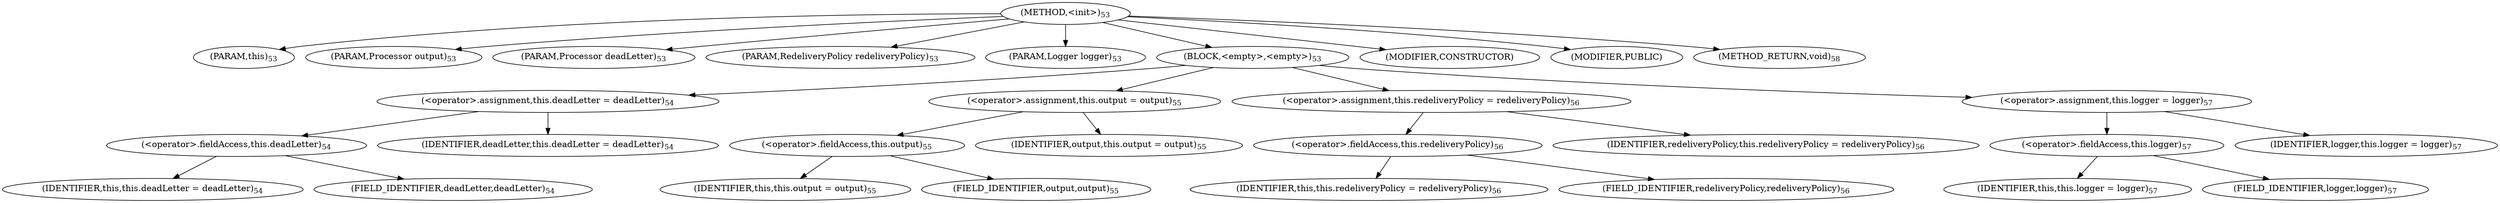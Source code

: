 digraph "&lt;init&gt;" {  
"86" [label = <(METHOD,&lt;init&gt;)<SUB>53</SUB>> ]
"6" [label = <(PARAM,this)<SUB>53</SUB>> ]
"87" [label = <(PARAM,Processor output)<SUB>53</SUB>> ]
"88" [label = <(PARAM,Processor deadLetter)<SUB>53</SUB>> ]
"89" [label = <(PARAM,RedeliveryPolicy redeliveryPolicy)<SUB>53</SUB>> ]
"90" [label = <(PARAM,Logger logger)<SUB>53</SUB>> ]
"91" [label = <(BLOCK,&lt;empty&gt;,&lt;empty&gt;)<SUB>53</SUB>> ]
"92" [label = <(&lt;operator&gt;.assignment,this.deadLetter = deadLetter)<SUB>54</SUB>> ]
"93" [label = <(&lt;operator&gt;.fieldAccess,this.deadLetter)<SUB>54</SUB>> ]
"5" [label = <(IDENTIFIER,this,this.deadLetter = deadLetter)<SUB>54</SUB>> ]
"94" [label = <(FIELD_IDENTIFIER,deadLetter,deadLetter)<SUB>54</SUB>> ]
"95" [label = <(IDENTIFIER,deadLetter,this.deadLetter = deadLetter)<SUB>54</SUB>> ]
"96" [label = <(&lt;operator&gt;.assignment,this.output = output)<SUB>55</SUB>> ]
"97" [label = <(&lt;operator&gt;.fieldAccess,this.output)<SUB>55</SUB>> ]
"7" [label = <(IDENTIFIER,this,this.output = output)<SUB>55</SUB>> ]
"98" [label = <(FIELD_IDENTIFIER,output,output)<SUB>55</SUB>> ]
"99" [label = <(IDENTIFIER,output,this.output = output)<SUB>55</SUB>> ]
"100" [label = <(&lt;operator&gt;.assignment,this.redeliveryPolicy = redeliveryPolicy)<SUB>56</SUB>> ]
"101" [label = <(&lt;operator&gt;.fieldAccess,this.redeliveryPolicy)<SUB>56</SUB>> ]
"8" [label = <(IDENTIFIER,this,this.redeliveryPolicy = redeliveryPolicy)<SUB>56</SUB>> ]
"102" [label = <(FIELD_IDENTIFIER,redeliveryPolicy,redeliveryPolicy)<SUB>56</SUB>> ]
"103" [label = <(IDENTIFIER,redeliveryPolicy,this.redeliveryPolicy = redeliveryPolicy)<SUB>56</SUB>> ]
"104" [label = <(&lt;operator&gt;.assignment,this.logger = logger)<SUB>57</SUB>> ]
"105" [label = <(&lt;operator&gt;.fieldAccess,this.logger)<SUB>57</SUB>> ]
"9" [label = <(IDENTIFIER,this,this.logger = logger)<SUB>57</SUB>> ]
"106" [label = <(FIELD_IDENTIFIER,logger,logger)<SUB>57</SUB>> ]
"107" [label = <(IDENTIFIER,logger,this.logger = logger)<SUB>57</SUB>> ]
"108" [label = <(MODIFIER,CONSTRUCTOR)> ]
"109" [label = <(MODIFIER,PUBLIC)> ]
"110" [label = <(METHOD_RETURN,void)<SUB>58</SUB>> ]
  "86" -> "6" 
  "86" -> "87" 
  "86" -> "88" 
  "86" -> "89" 
  "86" -> "90" 
  "86" -> "91" 
  "86" -> "108" 
  "86" -> "109" 
  "86" -> "110" 
  "91" -> "92" 
  "91" -> "96" 
  "91" -> "100" 
  "91" -> "104" 
  "92" -> "93" 
  "92" -> "95" 
  "93" -> "5" 
  "93" -> "94" 
  "96" -> "97" 
  "96" -> "99" 
  "97" -> "7" 
  "97" -> "98" 
  "100" -> "101" 
  "100" -> "103" 
  "101" -> "8" 
  "101" -> "102" 
  "104" -> "105" 
  "104" -> "107" 
  "105" -> "9" 
  "105" -> "106" 
}
